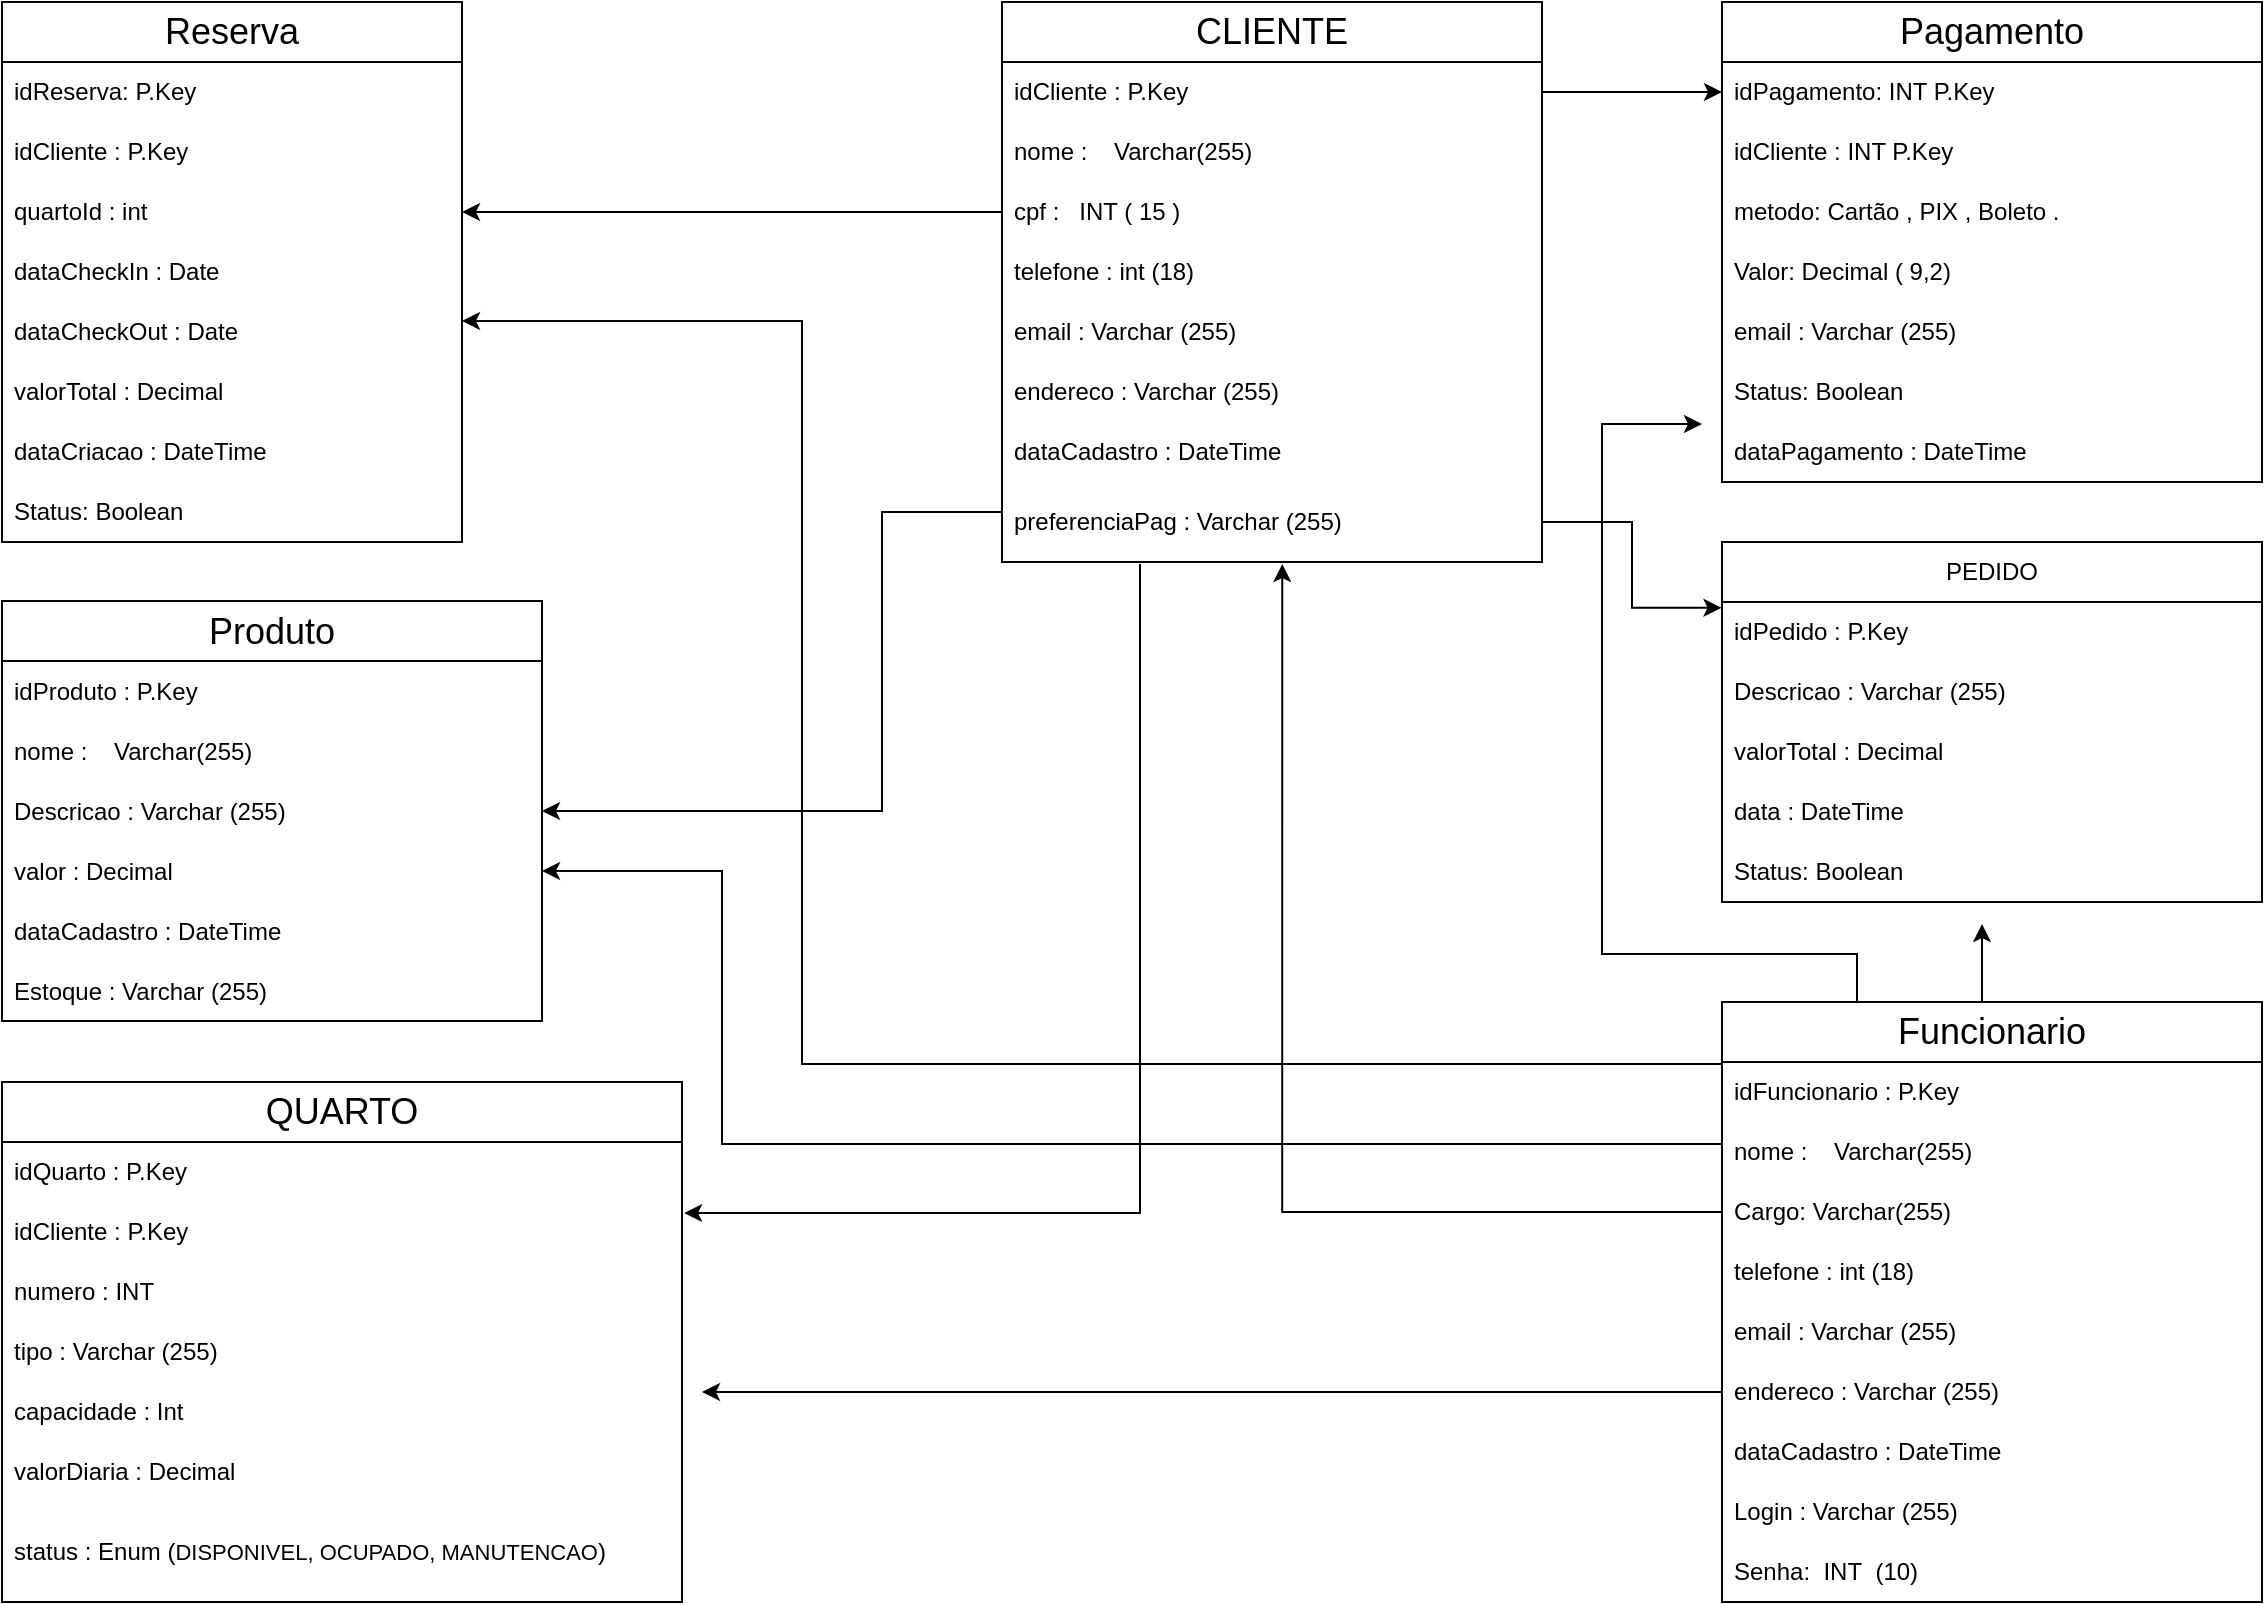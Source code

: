 <mxfile version="28.2.8">
  <diagram name="Página-1" id="6H7Njurf1-IIDpt7FQWP">
    <mxGraphModel dx="2120" dy="1098" grid="1" gridSize="10" guides="1" tooltips="1" connect="1" arrows="1" fold="1" page="1" pageScale="1" pageWidth="1169" pageHeight="827" math="0" shadow="0">
      <root>
        <mxCell id="0" />
        <mxCell id="1" parent="0" />
        <mxCell id="4b1uDbh_QO292mZva8mF-1" value="&lt;font style=&quot;font-size: 18px;&quot;&gt;CLIENTE&lt;/font&gt;" style="swimlane;fontStyle=0;childLayout=stackLayout;horizontal=1;startSize=30;horizontalStack=0;resizeParent=1;resizeParentMax=0;resizeLast=0;collapsible=1;marginBottom=0;whiteSpace=wrap;html=1;" parent="1" vertex="1">
          <mxGeometry x="520" y="9" width="270" height="280" as="geometry" />
        </mxCell>
        <mxCell id="4b1uDbh_QO292mZva8mF-2" value="idCliente : P.Key" style="text;strokeColor=none;fillColor=none;align=left;verticalAlign=middle;spacingLeft=4;spacingRight=4;overflow=hidden;points=[[0,0.5],[1,0.5]];portConstraint=eastwest;rotatable=0;whiteSpace=wrap;html=1;" parent="4b1uDbh_QO292mZva8mF-1" vertex="1">
          <mxGeometry y="30" width="270" height="30" as="geometry" />
        </mxCell>
        <mxCell id="4b1uDbh_QO292mZva8mF-3" value="nome :&amp;nbsp; &amp;nbsp; Varchar(255)" style="text;strokeColor=none;fillColor=none;align=left;verticalAlign=middle;spacingLeft=4;spacingRight=4;overflow=hidden;points=[[0,0.5],[1,0.5]];portConstraint=eastwest;rotatable=0;whiteSpace=wrap;html=1;" parent="4b1uDbh_QO292mZva8mF-1" vertex="1">
          <mxGeometry y="60" width="270" height="30" as="geometry" />
        </mxCell>
        <mxCell id="4b1uDbh_QO292mZva8mF-9" value="cpf :&amp;nbsp; &amp;nbsp;INT ( 15 )" style="text;strokeColor=none;fillColor=none;align=left;verticalAlign=middle;spacingLeft=4;spacingRight=4;overflow=hidden;points=[[0,0.5],[1,0.5]];portConstraint=eastwest;rotatable=0;whiteSpace=wrap;html=1;" parent="4b1uDbh_QO292mZva8mF-1" vertex="1">
          <mxGeometry y="90" width="270" height="30" as="geometry" />
        </mxCell>
        <mxCell id="4b1uDbh_QO292mZva8mF-4" value="telefone : int (18)" style="text;strokeColor=none;fillColor=none;align=left;verticalAlign=middle;spacingLeft=4;spacingRight=4;overflow=hidden;points=[[0,0.5],[1,0.5]];portConstraint=eastwest;rotatable=0;whiteSpace=wrap;html=1;" parent="4b1uDbh_QO292mZva8mF-1" vertex="1">
          <mxGeometry y="120" width="270" height="30" as="geometry" />
        </mxCell>
        <mxCell id="4b1uDbh_QO292mZva8mF-6" value="email : Varchar (255)" style="text;strokeColor=none;fillColor=none;align=left;verticalAlign=middle;spacingLeft=4;spacingRight=4;overflow=hidden;points=[[0,0.5],[1,0.5]];portConstraint=eastwest;rotatable=0;whiteSpace=wrap;html=1;" parent="4b1uDbh_QO292mZva8mF-1" vertex="1">
          <mxGeometry y="150" width="270" height="30" as="geometry" />
        </mxCell>
        <mxCell id="4b1uDbh_QO292mZva8mF-7" value="endereco :&amp;nbsp;Varchar (255)" style="text;strokeColor=none;fillColor=none;align=left;verticalAlign=middle;spacingLeft=4;spacingRight=4;overflow=hidden;points=[[0,0.5],[1,0.5]];portConstraint=eastwest;rotatable=0;whiteSpace=wrap;html=1;" parent="4b1uDbh_QO292mZva8mF-1" vertex="1">
          <mxGeometry y="180" width="270" height="30" as="geometry" />
        </mxCell>
        <mxCell id="4b1uDbh_QO292mZva8mF-8" value="dataCadastro : DateTime" style="text;strokeColor=none;fillColor=none;align=left;verticalAlign=middle;spacingLeft=4;spacingRight=4;overflow=hidden;points=[[0,0.5],[1,0.5]];portConstraint=eastwest;rotatable=0;whiteSpace=wrap;html=1;" parent="4b1uDbh_QO292mZva8mF-1" vertex="1">
          <mxGeometry y="210" width="270" height="30" as="geometry" />
        </mxCell>
        <mxCell id="4b1uDbh_QO292mZva8mF-5" value="preferenciaPag :&amp;nbsp;Varchar (255)" style="text;strokeColor=none;fillColor=none;align=left;verticalAlign=middle;spacingLeft=4;spacingRight=4;overflow=hidden;points=[[0,0.5],[1,0.5]];portConstraint=eastwest;rotatable=0;whiteSpace=wrap;html=1;" parent="4b1uDbh_QO292mZva8mF-1" vertex="1">
          <mxGeometry y="240" width="270" height="40" as="geometry" />
        </mxCell>
        <mxCell id="4b1uDbh_QO292mZva8mF-10" value="&lt;font style=&quot;font-size: 18px;&quot;&gt;Reserva&lt;/font&gt;" style="swimlane;fontStyle=0;childLayout=stackLayout;horizontal=1;startSize=30;horizontalStack=0;resizeParent=1;resizeParentMax=0;resizeLast=0;collapsible=1;marginBottom=0;whiteSpace=wrap;html=1;" parent="1" vertex="1">
          <mxGeometry x="20" y="9" width="230" height="270" as="geometry" />
        </mxCell>
        <mxCell id="4b1uDbh_QO292mZva8mF-12" value="idReserva:&amp;nbsp;P.Key" style="text;strokeColor=none;fillColor=none;align=left;verticalAlign=middle;spacingLeft=4;spacingRight=4;overflow=hidden;points=[[0,0.5],[1,0.5]];portConstraint=eastwest;rotatable=0;whiteSpace=wrap;html=1;" parent="4b1uDbh_QO292mZva8mF-10" vertex="1">
          <mxGeometry y="30" width="230" height="30" as="geometry" />
        </mxCell>
        <mxCell id="4b1uDbh_QO292mZva8mF-11" value="idCliente : P.Key" style="text;strokeColor=none;fillColor=none;align=left;verticalAlign=middle;spacingLeft=4;spacingRight=4;overflow=hidden;points=[[0,0.5],[1,0.5]];portConstraint=eastwest;rotatable=0;whiteSpace=wrap;html=1;" parent="4b1uDbh_QO292mZva8mF-10" vertex="1">
          <mxGeometry y="60" width="230" height="30" as="geometry" />
        </mxCell>
        <mxCell id="4b1uDbh_QO292mZva8mF-13" value="quartoId : int" style="text;strokeColor=none;fillColor=none;align=left;verticalAlign=middle;spacingLeft=4;spacingRight=4;overflow=hidden;points=[[0,0.5],[1,0.5]];portConstraint=eastwest;rotatable=0;whiteSpace=wrap;html=1;" parent="4b1uDbh_QO292mZva8mF-10" vertex="1">
          <mxGeometry y="90" width="230" height="30" as="geometry" />
        </mxCell>
        <mxCell id="4b1uDbh_QO292mZva8mF-14" value="dataCheckIn : Date" style="text;strokeColor=none;fillColor=none;align=left;verticalAlign=middle;spacingLeft=4;spacingRight=4;overflow=hidden;points=[[0,0.5],[1,0.5]];portConstraint=eastwest;rotatable=0;whiteSpace=wrap;html=1;" parent="4b1uDbh_QO292mZva8mF-10" vertex="1">
          <mxGeometry y="120" width="230" height="30" as="geometry" />
        </mxCell>
        <mxCell id="4b1uDbh_QO292mZva8mF-15" value="dataCheckOut : Date" style="text;strokeColor=none;fillColor=none;align=left;verticalAlign=middle;spacingLeft=4;spacingRight=4;overflow=hidden;points=[[0,0.5],[1,0.5]];portConstraint=eastwest;rotatable=0;whiteSpace=wrap;html=1;" parent="4b1uDbh_QO292mZva8mF-10" vertex="1">
          <mxGeometry y="150" width="230" height="30" as="geometry" />
        </mxCell>
        <mxCell id="4b1uDbh_QO292mZva8mF-16" value="valorTotal : Decimal" style="text;strokeColor=none;fillColor=none;align=left;verticalAlign=middle;spacingLeft=4;spacingRight=4;overflow=hidden;points=[[0,0.5],[1,0.5]];portConstraint=eastwest;rotatable=0;whiteSpace=wrap;html=1;" parent="4b1uDbh_QO292mZva8mF-10" vertex="1">
          <mxGeometry y="180" width="230" height="30" as="geometry" />
        </mxCell>
        <mxCell id="4b1uDbh_QO292mZva8mF-17" value="dataCriacao : DateTime" style="text;strokeColor=none;fillColor=none;align=left;verticalAlign=middle;spacingLeft=4;spacingRight=4;overflow=hidden;points=[[0,0.5],[1,0.5]];portConstraint=eastwest;rotatable=0;whiteSpace=wrap;html=1;" parent="4b1uDbh_QO292mZva8mF-10" vertex="1">
          <mxGeometry y="210" width="230" height="30" as="geometry" />
        </mxCell>
        <mxCell id="4b1uDbh_QO292mZva8mF-18" value="Status: Boolean" style="text;strokeColor=none;fillColor=none;align=left;verticalAlign=middle;spacingLeft=4;spacingRight=4;overflow=hidden;points=[[0,0.5],[1,0.5]];portConstraint=eastwest;rotatable=0;whiteSpace=wrap;html=1;" parent="4b1uDbh_QO292mZva8mF-10" vertex="1">
          <mxGeometry y="240" width="230" height="30" as="geometry" />
        </mxCell>
        <mxCell id="4b1uDbh_QO292mZva8mF-19" value="&lt;font style=&quot;font-size: 18px;&quot;&gt;Pagamento&lt;/font&gt;" style="swimlane;fontStyle=0;childLayout=stackLayout;horizontal=1;startSize=30;horizontalStack=0;resizeParent=1;resizeParentMax=0;resizeLast=0;collapsible=1;marginBottom=0;whiteSpace=wrap;html=1;" parent="1" vertex="1">
          <mxGeometry x="880" y="9" width="270" height="240" as="geometry" />
        </mxCell>
        <mxCell id="4b1uDbh_QO292mZva8mF-21" value="idPagamento: INT P.Key" style="text;strokeColor=none;fillColor=none;align=left;verticalAlign=middle;spacingLeft=4;spacingRight=4;overflow=hidden;points=[[0,0.5],[1,0.5]];portConstraint=eastwest;rotatable=0;whiteSpace=wrap;html=1;" parent="4b1uDbh_QO292mZva8mF-19" vertex="1">
          <mxGeometry y="30" width="270" height="30" as="geometry" />
        </mxCell>
        <mxCell id="4b1uDbh_QO292mZva8mF-20" value="idCliente : INT P.Key" style="text;strokeColor=none;fillColor=none;align=left;verticalAlign=middle;spacingLeft=4;spacingRight=4;overflow=hidden;points=[[0,0.5],[1,0.5]];portConstraint=eastwest;rotatable=0;whiteSpace=wrap;html=1;" parent="4b1uDbh_QO292mZva8mF-19" vertex="1">
          <mxGeometry y="60" width="270" height="30" as="geometry" />
        </mxCell>
        <mxCell id="4b1uDbh_QO292mZva8mF-22" value="metodo: Cartão , PIX , Boleto .&amp;nbsp;" style="text;strokeColor=none;fillColor=none;align=left;verticalAlign=middle;spacingLeft=4;spacingRight=4;overflow=hidden;points=[[0,0.5],[1,0.5]];portConstraint=eastwest;rotatable=0;whiteSpace=wrap;html=1;" parent="4b1uDbh_QO292mZva8mF-19" vertex="1">
          <mxGeometry y="90" width="270" height="30" as="geometry" />
        </mxCell>
        <mxCell id="4b1uDbh_QO292mZva8mF-23" value="Valor: Decimal ( 9,2)" style="text;strokeColor=none;fillColor=none;align=left;verticalAlign=middle;spacingLeft=4;spacingRight=4;overflow=hidden;points=[[0,0.5],[1,0.5]];portConstraint=eastwest;rotatable=0;whiteSpace=wrap;html=1;" parent="4b1uDbh_QO292mZva8mF-19" vertex="1">
          <mxGeometry y="120" width="270" height="30" as="geometry" />
        </mxCell>
        <mxCell id="4b1uDbh_QO292mZva8mF-24" value="email : Varchar (255)" style="text;strokeColor=none;fillColor=none;align=left;verticalAlign=middle;spacingLeft=4;spacingRight=4;overflow=hidden;points=[[0,0.5],[1,0.5]];portConstraint=eastwest;rotatable=0;whiteSpace=wrap;html=1;" parent="4b1uDbh_QO292mZva8mF-19" vertex="1">
          <mxGeometry y="150" width="270" height="30" as="geometry" />
        </mxCell>
        <mxCell id="4b1uDbh_QO292mZva8mF-25" value="Status: Boolean" style="text;strokeColor=none;fillColor=none;align=left;verticalAlign=middle;spacingLeft=4;spacingRight=4;overflow=hidden;points=[[0,0.5],[1,0.5]];portConstraint=eastwest;rotatable=0;whiteSpace=wrap;html=1;" parent="4b1uDbh_QO292mZva8mF-19" vertex="1">
          <mxGeometry y="180" width="270" height="30" as="geometry" />
        </mxCell>
        <mxCell id="4b1uDbh_QO292mZva8mF-26" value="dataPagamento : DateTime" style="text;strokeColor=none;fillColor=none;align=left;verticalAlign=middle;spacingLeft=4;spacingRight=4;overflow=hidden;points=[[0,0.5],[1,0.5]];portConstraint=eastwest;rotatable=0;whiteSpace=wrap;html=1;" parent="4b1uDbh_QO292mZva8mF-19" vertex="1">
          <mxGeometry y="210" width="270" height="30" as="geometry" />
        </mxCell>
        <mxCell id="cbs1JHHihgoKbZDU5C7z-2" style="edgeStyle=orthogonalEdgeStyle;rounded=0;orthogonalLoop=1;jettySize=auto;html=1;exitX=0.25;exitY=0;exitDx=0;exitDy=0;" edge="1" parent="1" source="4b1uDbh_QO292mZva8mF-28">
          <mxGeometry relative="1" as="geometry">
            <mxPoint x="870" y="220" as="targetPoint" />
            <Array as="points">
              <mxPoint x="947" y="485" />
              <mxPoint x="820" y="485" />
              <mxPoint x="820" y="220" />
              <mxPoint x="830" y="220" />
            </Array>
          </mxGeometry>
        </mxCell>
        <mxCell id="cbs1JHHihgoKbZDU5C7z-5" style="edgeStyle=orthogonalEdgeStyle;rounded=0;orthogonalLoop=1;jettySize=auto;html=1;exitX=0.5;exitY=0;exitDx=0;exitDy=0;" edge="1" parent="1" source="4b1uDbh_QO292mZva8mF-28">
          <mxGeometry relative="1" as="geometry">
            <mxPoint x="1010" y="470" as="targetPoint" />
          </mxGeometry>
        </mxCell>
        <mxCell id="4b1uDbh_QO292mZva8mF-28" value="&lt;font style=&quot;font-size: 18px;&quot;&gt;Funcionario&lt;/font&gt;" style="swimlane;fontStyle=0;childLayout=stackLayout;horizontal=1;startSize=30;horizontalStack=0;resizeParent=1;resizeParentMax=0;resizeLast=0;collapsible=1;marginBottom=0;whiteSpace=wrap;html=1;" parent="1" vertex="1">
          <mxGeometry x="880" y="509" width="270" height="300" as="geometry" />
        </mxCell>
        <mxCell id="4b1uDbh_QO292mZva8mF-29" value="idFuncionario : P.Key" style="text;strokeColor=none;fillColor=none;align=left;verticalAlign=middle;spacingLeft=4;spacingRight=4;overflow=hidden;points=[[0,0.5],[1,0.5]];portConstraint=eastwest;rotatable=0;whiteSpace=wrap;html=1;" parent="4b1uDbh_QO292mZva8mF-28" vertex="1">
          <mxGeometry y="30" width="270" height="30" as="geometry" />
        </mxCell>
        <mxCell id="4b1uDbh_QO292mZva8mF-30" value="nome :&amp;nbsp; &amp;nbsp; Varchar(255)" style="text;strokeColor=none;fillColor=none;align=left;verticalAlign=middle;spacingLeft=4;spacingRight=4;overflow=hidden;points=[[0,0.5],[1,0.5]];portConstraint=eastwest;rotatable=0;whiteSpace=wrap;html=1;" parent="4b1uDbh_QO292mZva8mF-28" vertex="1">
          <mxGeometry y="60" width="270" height="30" as="geometry" />
        </mxCell>
        <mxCell id="4b1uDbh_QO292mZva8mF-31" value="Cargo: Varchar(255)" style="text;strokeColor=none;fillColor=none;align=left;verticalAlign=middle;spacingLeft=4;spacingRight=4;overflow=hidden;points=[[0,0.5],[1,0.5]];portConstraint=eastwest;rotatable=0;whiteSpace=wrap;html=1;" parent="4b1uDbh_QO292mZva8mF-28" vertex="1">
          <mxGeometry y="90" width="270" height="30" as="geometry" />
        </mxCell>
        <mxCell id="4b1uDbh_QO292mZva8mF-32" value="telefone : int (18)" style="text;strokeColor=none;fillColor=none;align=left;verticalAlign=middle;spacingLeft=4;spacingRight=4;overflow=hidden;points=[[0,0.5],[1,0.5]];portConstraint=eastwest;rotatable=0;whiteSpace=wrap;html=1;" parent="4b1uDbh_QO292mZva8mF-28" vertex="1">
          <mxGeometry y="120" width="270" height="30" as="geometry" />
        </mxCell>
        <mxCell id="4b1uDbh_QO292mZva8mF-33" value="email : Varchar (255)" style="text;strokeColor=none;fillColor=none;align=left;verticalAlign=middle;spacingLeft=4;spacingRight=4;overflow=hidden;points=[[0,0.5],[1,0.5]];portConstraint=eastwest;rotatable=0;whiteSpace=wrap;html=1;" parent="4b1uDbh_QO292mZva8mF-28" vertex="1">
          <mxGeometry y="150" width="270" height="30" as="geometry" />
        </mxCell>
        <mxCell id="cbs1JHHihgoKbZDU5C7z-7" style="edgeStyle=orthogonalEdgeStyle;rounded=0;orthogonalLoop=1;jettySize=auto;html=1;" edge="1" parent="4b1uDbh_QO292mZva8mF-28" source="4b1uDbh_QO292mZva8mF-34">
          <mxGeometry relative="1" as="geometry">
            <mxPoint x="-510" y="195" as="targetPoint" />
          </mxGeometry>
        </mxCell>
        <mxCell id="4b1uDbh_QO292mZva8mF-34" value="endereco :&amp;nbsp;Varchar (255)" style="text;strokeColor=none;fillColor=none;align=left;verticalAlign=middle;spacingLeft=4;spacingRight=4;overflow=hidden;points=[[0,0.5],[1,0.5]];portConstraint=eastwest;rotatable=0;whiteSpace=wrap;html=1;" parent="4b1uDbh_QO292mZva8mF-28" vertex="1">
          <mxGeometry y="180" width="270" height="30" as="geometry" />
        </mxCell>
        <mxCell id="4b1uDbh_QO292mZva8mF-35" value="dataCadastro : DateTime" style="text;strokeColor=none;fillColor=none;align=left;verticalAlign=middle;spacingLeft=4;spacingRight=4;overflow=hidden;points=[[0,0.5],[1,0.5]];portConstraint=eastwest;rotatable=0;whiteSpace=wrap;html=1;" parent="4b1uDbh_QO292mZva8mF-28" vertex="1">
          <mxGeometry y="210" width="270" height="30" as="geometry" />
        </mxCell>
        <mxCell id="4b1uDbh_QO292mZva8mF-46" value="Login :&amp;nbsp;Varchar (255)" style="text;strokeColor=none;fillColor=none;align=left;verticalAlign=middle;spacingLeft=4;spacingRight=4;overflow=hidden;points=[[0,0.5],[1,0.5]];portConstraint=eastwest;rotatable=0;whiteSpace=wrap;html=1;" parent="4b1uDbh_QO292mZva8mF-28" vertex="1">
          <mxGeometry y="240" width="270" height="30" as="geometry" />
        </mxCell>
        <mxCell id="4b1uDbh_QO292mZva8mF-36" value="Senha:&amp;nbsp; INT&amp;nbsp; (10)" style="text;strokeColor=none;fillColor=none;align=left;verticalAlign=middle;spacingLeft=4;spacingRight=4;overflow=hidden;points=[[0,0.5],[1,0.5]];portConstraint=eastwest;rotatable=0;whiteSpace=wrap;html=1;" parent="4b1uDbh_QO292mZva8mF-28" vertex="1">
          <mxGeometry y="270" width="270" height="30" as="geometry" />
        </mxCell>
        <mxCell id="4b1uDbh_QO292mZva8mF-37" value="&lt;font style=&quot;font-size: 18px;&quot;&gt;QUARTO&lt;/font&gt;" style="swimlane;fontStyle=0;childLayout=stackLayout;horizontal=1;startSize=30;horizontalStack=0;resizeParent=1;resizeParentMax=0;resizeLast=0;collapsible=1;marginBottom=0;whiteSpace=wrap;html=1;" parent="1" vertex="1">
          <mxGeometry x="20" y="549" width="340" height="260" as="geometry" />
        </mxCell>
        <mxCell id="4b1uDbh_QO292mZva8mF-39" value="idQuarto : P.Key" style="text;strokeColor=none;fillColor=none;align=left;verticalAlign=middle;spacingLeft=4;spacingRight=4;overflow=hidden;points=[[0,0.5],[1,0.5]];portConstraint=eastwest;rotatable=0;whiteSpace=wrap;html=1;" parent="4b1uDbh_QO292mZva8mF-37" vertex="1">
          <mxGeometry y="30" width="340" height="30" as="geometry" />
        </mxCell>
        <mxCell id="4b1uDbh_QO292mZva8mF-38" value="idCliente : P.Key" style="text;strokeColor=none;fillColor=none;align=left;verticalAlign=middle;spacingLeft=4;spacingRight=4;overflow=hidden;points=[[0,0.5],[1,0.5]];portConstraint=eastwest;rotatable=0;whiteSpace=wrap;html=1;" parent="4b1uDbh_QO292mZva8mF-37" vertex="1">
          <mxGeometry y="60" width="340" height="30" as="geometry" />
        </mxCell>
        <mxCell id="4b1uDbh_QO292mZva8mF-40" value="numero : INT" style="text;strokeColor=none;fillColor=none;align=left;verticalAlign=middle;spacingLeft=4;spacingRight=4;overflow=hidden;points=[[0,0.5],[1,0.5]];portConstraint=eastwest;rotatable=0;whiteSpace=wrap;html=1;" parent="4b1uDbh_QO292mZva8mF-37" vertex="1">
          <mxGeometry y="90" width="340" height="30" as="geometry" />
        </mxCell>
        <mxCell id="4b1uDbh_QO292mZva8mF-41" value="tipo : Varchar (255)" style="text;strokeColor=none;fillColor=none;align=left;verticalAlign=middle;spacingLeft=4;spacingRight=4;overflow=hidden;points=[[0,0.5],[1,0.5]];portConstraint=eastwest;rotatable=0;whiteSpace=wrap;html=1;" parent="4b1uDbh_QO292mZva8mF-37" vertex="1">
          <mxGeometry y="120" width="340" height="30" as="geometry" />
        </mxCell>
        <mxCell id="4b1uDbh_QO292mZva8mF-42" value="capacidade : Int" style="text;strokeColor=none;fillColor=none;align=left;verticalAlign=middle;spacingLeft=4;spacingRight=4;overflow=hidden;points=[[0,0.5],[1,0.5]];portConstraint=eastwest;rotatable=0;whiteSpace=wrap;html=1;" parent="4b1uDbh_QO292mZva8mF-37" vertex="1">
          <mxGeometry y="150" width="340" height="30" as="geometry" />
        </mxCell>
        <mxCell id="4b1uDbh_QO292mZva8mF-43" value="valorDiaria : Decimal" style="text;strokeColor=none;fillColor=none;align=left;verticalAlign=middle;spacingLeft=4;spacingRight=4;overflow=hidden;points=[[0,0.5],[1,0.5]];portConstraint=eastwest;rotatable=0;whiteSpace=wrap;html=1;" parent="4b1uDbh_QO292mZva8mF-37" vertex="1">
          <mxGeometry y="180" width="340" height="30" as="geometry" />
        </mxCell>
        <mxCell id="4b1uDbh_QO292mZva8mF-44" value="status : Enum (&lt;font style=&quot;font-size: 11px;&quot;&gt;DISPONIVEL, OCUPADO, MANUTENCAO&lt;/font&gt;)" style="text;strokeColor=none;fillColor=none;align=left;verticalAlign=middle;spacingLeft=4;spacingRight=4;overflow=hidden;points=[[0,0.5],[1,0.5]];portConstraint=eastwest;rotatable=0;whiteSpace=wrap;html=1;" parent="4b1uDbh_QO292mZva8mF-37" vertex="1">
          <mxGeometry y="210" width="340" height="50" as="geometry" />
        </mxCell>
        <mxCell id="4b1uDbh_QO292mZva8mF-47" value="&lt;font style=&quot;font-size: 18px;&quot;&gt;Produto&lt;/font&gt;" style="swimlane;fontStyle=0;childLayout=stackLayout;horizontal=1;startSize=30;horizontalStack=0;resizeParent=1;resizeParentMax=0;resizeLast=0;collapsible=1;marginBottom=0;whiteSpace=wrap;html=1;" parent="1" vertex="1">
          <mxGeometry x="20" y="308.5" width="270" height="210" as="geometry" />
        </mxCell>
        <mxCell id="4b1uDbh_QO292mZva8mF-48" value="idProduto : P.Key" style="text;strokeColor=none;fillColor=none;align=left;verticalAlign=middle;spacingLeft=4;spacingRight=4;overflow=hidden;points=[[0,0.5],[1,0.5]];portConstraint=eastwest;rotatable=0;whiteSpace=wrap;html=1;" parent="4b1uDbh_QO292mZva8mF-47" vertex="1">
          <mxGeometry y="30" width="270" height="30" as="geometry" />
        </mxCell>
        <mxCell id="4b1uDbh_QO292mZva8mF-49" value="nome :&amp;nbsp; &amp;nbsp; Varchar(255)" style="text;strokeColor=none;fillColor=none;align=left;verticalAlign=middle;spacingLeft=4;spacingRight=4;overflow=hidden;points=[[0,0.5],[1,0.5]];portConstraint=eastwest;rotatable=0;whiteSpace=wrap;html=1;" parent="4b1uDbh_QO292mZva8mF-47" vertex="1">
          <mxGeometry y="60" width="270" height="30" as="geometry" />
        </mxCell>
        <mxCell id="4b1uDbh_QO292mZva8mF-53" value="Descricao :&amp;nbsp;Varchar (255)" style="text;strokeColor=none;fillColor=none;align=left;verticalAlign=middle;spacingLeft=4;spacingRight=4;overflow=hidden;points=[[0,0.5],[1,0.5]];portConstraint=eastwest;rotatable=0;whiteSpace=wrap;html=1;" parent="4b1uDbh_QO292mZva8mF-47" vertex="1">
          <mxGeometry y="90" width="270" height="30" as="geometry" />
        </mxCell>
        <mxCell id="4b1uDbh_QO292mZva8mF-57" value="valor : Decimal" style="text;strokeColor=none;fillColor=none;align=left;verticalAlign=middle;spacingLeft=4;spacingRight=4;overflow=hidden;points=[[0,0.5],[1,0.5]];portConstraint=eastwest;rotatable=0;whiteSpace=wrap;html=1;" parent="4b1uDbh_QO292mZva8mF-47" vertex="1">
          <mxGeometry y="120" width="270" height="30" as="geometry" />
        </mxCell>
        <mxCell id="4b1uDbh_QO292mZva8mF-54" value="dataCadastro : DateTime" style="text;strokeColor=none;fillColor=none;align=left;verticalAlign=middle;spacingLeft=4;spacingRight=4;overflow=hidden;points=[[0,0.5],[1,0.5]];portConstraint=eastwest;rotatable=0;whiteSpace=wrap;html=1;" parent="4b1uDbh_QO292mZva8mF-47" vertex="1">
          <mxGeometry y="150" width="270" height="30" as="geometry" />
        </mxCell>
        <mxCell id="4b1uDbh_QO292mZva8mF-55" value="Estoque :&amp;nbsp;Varchar (255)" style="text;strokeColor=none;fillColor=none;align=left;verticalAlign=middle;spacingLeft=4;spacingRight=4;overflow=hidden;points=[[0,0.5],[1,0.5]];portConstraint=eastwest;rotatable=0;whiteSpace=wrap;html=1;" parent="4b1uDbh_QO292mZva8mF-47" vertex="1">
          <mxGeometry y="180" width="270" height="30" as="geometry" />
        </mxCell>
        <mxCell id="4b1uDbh_QO292mZva8mF-58" value="PEDIDO" style="swimlane;fontStyle=0;childLayout=stackLayout;horizontal=1;startSize=30;horizontalStack=0;resizeParent=1;resizeParentMax=0;resizeLast=0;collapsible=1;marginBottom=0;whiteSpace=wrap;html=1;" parent="1" vertex="1">
          <mxGeometry x="880" y="279" width="270" height="180" as="geometry" />
        </mxCell>
        <mxCell id="4b1uDbh_QO292mZva8mF-59" value="idPedido : P.Key" style="text;strokeColor=none;fillColor=none;align=left;verticalAlign=middle;spacingLeft=4;spacingRight=4;overflow=hidden;points=[[0,0.5],[1,0.5]];portConstraint=eastwest;rotatable=0;whiteSpace=wrap;html=1;" parent="4b1uDbh_QO292mZva8mF-58" vertex="1">
          <mxGeometry y="30" width="270" height="30" as="geometry" />
        </mxCell>
        <mxCell id="4b1uDbh_QO292mZva8mF-61" value="Descricao :&amp;nbsp;Varchar (255)" style="text;strokeColor=none;fillColor=none;align=left;verticalAlign=middle;spacingLeft=4;spacingRight=4;overflow=hidden;points=[[0,0.5],[1,0.5]];portConstraint=eastwest;rotatable=0;whiteSpace=wrap;html=1;" parent="4b1uDbh_QO292mZva8mF-58" vertex="1">
          <mxGeometry y="60" width="270" height="30" as="geometry" />
        </mxCell>
        <mxCell id="4b1uDbh_QO292mZva8mF-62" value="valorTotal : Decimal" style="text;strokeColor=none;fillColor=none;align=left;verticalAlign=middle;spacingLeft=4;spacingRight=4;overflow=hidden;points=[[0,0.5],[1,0.5]];portConstraint=eastwest;rotatable=0;whiteSpace=wrap;html=1;" parent="4b1uDbh_QO292mZva8mF-58" vertex="1">
          <mxGeometry y="90" width="270" height="30" as="geometry" />
        </mxCell>
        <mxCell id="4b1uDbh_QO292mZva8mF-63" value="data : DateTime" style="text;strokeColor=none;fillColor=none;align=left;verticalAlign=middle;spacingLeft=4;spacingRight=4;overflow=hidden;points=[[0,0.5],[1,0.5]];portConstraint=eastwest;rotatable=0;whiteSpace=wrap;html=1;" parent="4b1uDbh_QO292mZva8mF-58" vertex="1">
          <mxGeometry y="120" width="270" height="30" as="geometry" />
        </mxCell>
        <mxCell id="4b1uDbh_QO292mZva8mF-64" value="Status: Boolean" style="text;strokeColor=none;fillColor=none;align=left;verticalAlign=middle;spacingLeft=4;spacingRight=4;overflow=hidden;points=[[0,0.5],[1,0.5]];portConstraint=eastwest;rotatable=0;whiteSpace=wrap;html=1;" parent="4b1uDbh_QO292mZva8mF-58" vertex="1">
          <mxGeometry y="150" width="270" height="30" as="geometry" />
        </mxCell>
        <mxCell id="4b1uDbh_QO292mZva8mF-66" style="edgeStyle=orthogonalEdgeStyle;rounded=0;orthogonalLoop=1;jettySize=auto;html=1;entryX=1;entryY=0.5;entryDx=0;entryDy=0;exitX=0;exitY=0.5;exitDx=0;exitDy=0;" parent="1" edge="1">
          <mxGeometry relative="1" as="geometry">
            <mxPoint x="250" y="168.5" as="targetPoint" />
            <mxPoint x="880" y="518.5" as="sourcePoint" />
            <Array as="points">
              <mxPoint x="880" y="540" />
              <mxPoint x="420" y="540" />
              <mxPoint x="420" y="169" />
            </Array>
          </mxGeometry>
        </mxCell>
        <mxCell id="4b1uDbh_QO292mZva8mF-69" style="edgeStyle=orthogonalEdgeStyle;rounded=0;orthogonalLoop=1;jettySize=auto;html=1;exitX=0;exitY=0.5;exitDx=0;exitDy=0;entryX=1;entryY=0.5;entryDx=0;entryDy=0;" parent="1" source="4b1uDbh_QO292mZva8mF-29" target="4b1uDbh_QO292mZva8mF-57" edge="1">
          <mxGeometry relative="1" as="geometry">
            <mxPoint x="540" y="670" as="targetPoint" />
            <Array as="points">
              <mxPoint x="880" y="580" />
              <mxPoint x="380" y="580" />
              <mxPoint x="380" y="444" />
            </Array>
          </mxGeometry>
        </mxCell>
        <mxCell id="4b1uDbh_QO292mZva8mF-72" style="edgeStyle=orthogonalEdgeStyle;rounded=0;orthogonalLoop=1;jettySize=auto;html=1;exitX=1;exitY=0.5;exitDx=0;exitDy=0;entryX=0;entryY=0.5;entryDx=0;entryDy=0;" parent="1" source="4b1uDbh_QO292mZva8mF-2" target="4b1uDbh_QO292mZva8mF-21" edge="1">
          <mxGeometry relative="1" as="geometry" />
        </mxCell>
        <mxCell id="4b1uDbh_QO292mZva8mF-73" style="edgeStyle=orthogonalEdgeStyle;rounded=0;orthogonalLoop=1;jettySize=auto;html=1;exitX=1;exitY=0.5;exitDx=0;exitDy=0;entryX=-0.001;entryY=0.097;entryDx=0;entryDy=0;entryPerimeter=0;" parent="1" source="4b1uDbh_QO292mZva8mF-5" target="4b1uDbh_QO292mZva8mF-59" edge="1">
          <mxGeometry relative="1" as="geometry">
            <mxPoint x="840" y="320" as="targetPoint" />
          </mxGeometry>
        </mxCell>
        <mxCell id="4b1uDbh_QO292mZva8mF-74" style="edgeStyle=orthogonalEdgeStyle;rounded=0;orthogonalLoop=1;jettySize=auto;html=1;exitX=0;exitY=0.5;exitDx=0;exitDy=0;entryX=1;entryY=0.5;entryDx=0;entryDy=0;" parent="1" source="4b1uDbh_QO292mZva8mF-5" target="4b1uDbh_QO292mZva8mF-53" edge="1">
          <mxGeometry relative="1" as="geometry">
            <mxPoint x="340" y="390" as="targetPoint" />
            <Array as="points">
              <mxPoint x="460" y="264" />
              <mxPoint x="460" y="413" />
            </Array>
          </mxGeometry>
        </mxCell>
        <mxCell id="4b1uDbh_QO292mZva8mF-76" style="edgeStyle=orthogonalEdgeStyle;rounded=0;orthogonalLoop=1;jettySize=auto;html=1;entryX=1.003;entryY=0.184;entryDx=0;entryDy=0;entryPerimeter=0;" parent="1" target="4b1uDbh_QO292mZva8mF-38" edge="1">
          <mxGeometry relative="1" as="geometry">
            <mxPoint x="360" y="688.5" as="targetPoint" />
            <mxPoint x="589" y="290" as="sourcePoint" />
            <Array as="points">
              <mxPoint x="589" y="610" />
              <mxPoint x="589" y="615" />
            </Array>
          </mxGeometry>
        </mxCell>
        <mxCell id="4b1uDbh_QO292mZva8mF-79" style="edgeStyle=orthogonalEdgeStyle;rounded=0;orthogonalLoop=1;jettySize=auto;html=1;entryX=1;entryY=0.5;entryDx=0;entryDy=0;" parent="1" source="4b1uDbh_QO292mZva8mF-9" target="4b1uDbh_QO292mZva8mF-13" edge="1">
          <mxGeometry relative="1" as="geometry" />
        </mxCell>
        <mxCell id="cbs1JHHihgoKbZDU5C7z-1" style="edgeStyle=orthogonalEdgeStyle;rounded=0;orthogonalLoop=1;jettySize=auto;html=1;exitX=0;exitY=0.5;exitDx=0;exitDy=0;entryX=0.519;entryY=1.025;entryDx=0;entryDy=0;entryPerimeter=0;" edge="1" parent="1" source="4b1uDbh_QO292mZva8mF-31" target="4b1uDbh_QO292mZva8mF-5">
          <mxGeometry relative="1" as="geometry">
            <mxPoint x="680" y="614" as="targetPoint" />
          </mxGeometry>
        </mxCell>
      </root>
    </mxGraphModel>
  </diagram>
</mxfile>
